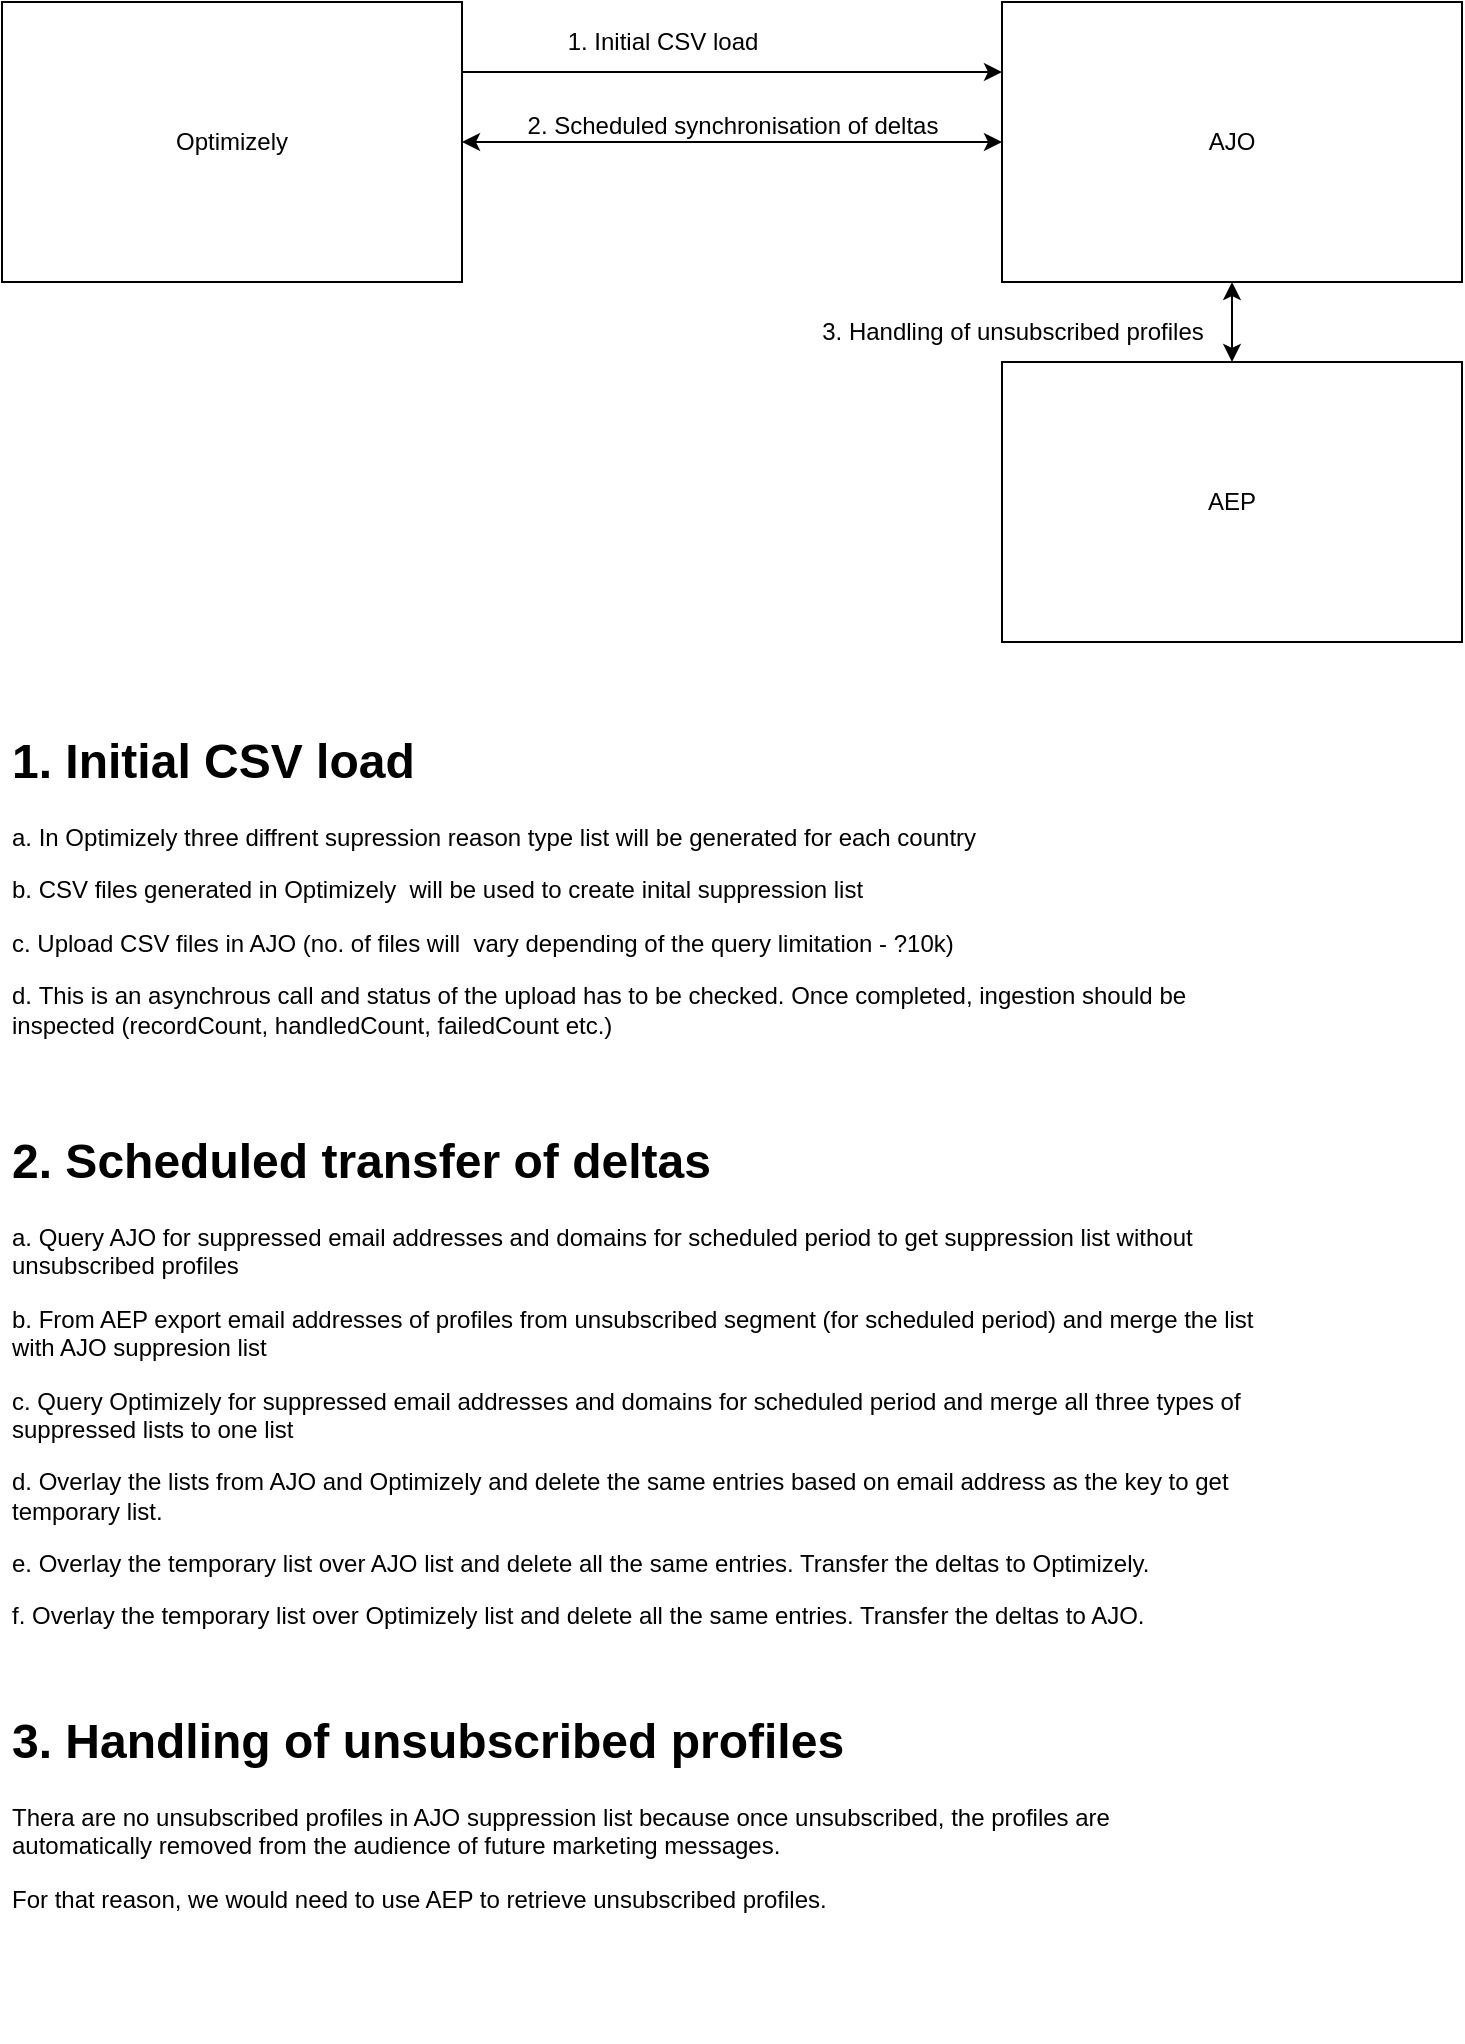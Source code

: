 <mxfile version="20.8.15" type="github"><diagram name="Page-1" id="acfl4QLDFEIcwO-fo6fv"><mxGraphModel dx="1687" dy="869" grid="1" gridSize="10" guides="1" tooltips="1" connect="1" arrows="1" fold="1" page="1" pageScale="1" pageWidth="827" pageHeight="1169" math="0" shadow="0"><root><mxCell id="0"/><mxCell id="1" parent="0"/><mxCell id="xdOmlFDBoD0OPp4gdqih-4" style="edgeStyle=orthogonalEdgeStyle;rounded=0;orthogonalLoop=1;jettySize=auto;html=1;exitX=0;exitY=0.5;exitDx=0;exitDy=0;entryX=1;entryY=0.5;entryDx=0;entryDy=0;startArrow=classic;startFill=1;" parent="1" source="xdOmlFDBoD0OPp4gdqih-2" target="xdOmlFDBoD0OPp4gdqih-3" edge="1"><mxGeometry relative="1" as="geometry"/></mxCell><mxCell id="xdOmlFDBoD0OPp4gdqih-10" style="edgeStyle=orthogonalEdgeStyle;rounded=0;orthogonalLoop=1;jettySize=auto;html=1;exitX=0.5;exitY=1;exitDx=0;exitDy=0;entryX=0.5;entryY=0;entryDx=0;entryDy=0;endArrow=classic;endFill=1;startArrow=classic;startFill=1;" parent="1" source="xdOmlFDBoD0OPp4gdqih-2" target="xdOmlFDBoD0OPp4gdqih-8" edge="1"><mxGeometry relative="1" as="geometry"/></mxCell><mxCell id="xdOmlFDBoD0OPp4gdqih-2" value="AJO" style="rounded=0;whiteSpace=wrap;html=1;" parent="1" vertex="1"><mxGeometry x="540" y="40" width="230" height="140" as="geometry"/></mxCell><mxCell id="xdOmlFDBoD0OPp4gdqih-5" style="edgeStyle=orthogonalEdgeStyle;rounded=0;orthogonalLoop=1;jettySize=auto;html=1;exitX=1;exitY=0.25;exitDx=0;exitDy=0;entryX=0;entryY=0.25;entryDx=0;entryDy=0;" parent="1" source="xdOmlFDBoD0OPp4gdqih-3" target="xdOmlFDBoD0OPp4gdqih-2" edge="1"><mxGeometry relative="1" as="geometry"/></mxCell><mxCell id="xdOmlFDBoD0OPp4gdqih-3" value="Optimizely" style="rounded=0;whiteSpace=wrap;html=1;" parent="1" vertex="1"><mxGeometry x="40" y="40" width="230" height="140" as="geometry"/></mxCell><mxCell id="xdOmlFDBoD0OPp4gdqih-7" value="1. Initial CSV load" style="text;html=1;align=center;verticalAlign=middle;resizable=0;points=[];autosize=1;strokeColor=none;fillColor=none;" parent="1" vertex="1"><mxGeometry x="310" y="45" width="120" height="30" as="geometry"/></mxCell><mxCell id="xdOmlFDBoD0OPp4gdqih-8" value="AEP" style="rounded=0;whiteSpace=wrap;html=1;" parent="1" vertex="1"><mxGeometry x="540" y="220" width="230" height="140" as="geometry"/></mxCell><mxCell id="xdOmlFDBoD0OPp4gdqih-11" value="2. Scheduled synchronisation of deltas" style="text;html=1;align=center;verticalAlign=middle;resizable=0;points=[];autosize=1;strokeColor=none;fillColor=none;" parent="1" vertex="1"><mxGeometry x="290" y="87" width="230" height="30" as="geometry"/></mxCell><mxCell id="xdOmlFDBoD0OPp4gdqih-14" value="3. Handling of unsubscribed profiles" style="text;html=1;align=center;verticalAlign=middle;resizable=0;points=[];autosize=1;strokeColor=none;fillColor=none;" parent="1" vertex="1"><mxGeometry x="440" y="190" width="210" height="30" as="geometry"/></mxCell><mxCell id="xdOmlFDBoD0OPp4gdqih-16" value="&lt;h1&gt;1. Initial CSV load&lt;/h1&gt;&lt;p&gt;a. In Optimizely three diffrent supression reason type list will be generated for each country&lt;br&gt;&lt;/p&gt;&lt;p&gt;b. CSV files generated in Optimizely&amp;nbsp; will be used to create inital suppression list&lt;/p&gt;&lt;p&gt;c. Upload CSV files in AJO (no. of files will&amp;nbsp; vary depending of the query limitation - ?10k)&lt;/p&gt;&lt;p&gt;d.&amp;nbsp;&lt;span style=&quot;background-color: initial;&quot;&gt;This is an asynchrous call and status of the upload has to be checked&lt;/span&gt;&lt;span style=&quot;background-color: initial;&quot;&gt;. Once completed, ingestion should be inspected (recordCount, handledCount, failedCount etc.)&lt;/span&gt;&lt;/p&gt;" style="text;html=1;strokeColor=none;fillColor=none;spacing=5;spacingTop=-20;whiteSpace=wrap;overflow=hidden;rounded=0;" parent="1" vertex="1"><mxGeometry x="40" y="400" width="630" height="170" as="geometry"/></mxCell><mxCell id="xdOmlFDBoD0OPp4gdqih-17" value="&lt;h1&gt;2. Scheduled transfer of deltas&lt;/h1&gt;&lt;p&gt;a. Query AJO for suppressed email addresses and domains for scheduled period to get suppression list without unsubscribed profiles&lt;/p&gt;&lt;p&gt;b. From AEP export email addresses of profiles from&amp;nbsp;&lt;span style=&quot;background-color: initial;&quot;&gt;unsubscribed segment (for scheduled period) and merge the list with AJO suppresion list&lt;/span&gt;&lt;/p&gt;c. Query Optimizely for suppressed email addresses and domains for scheduled period and merge all three types of suppressed lists to one list&lt;p&gt;d. Overlay the lists from AJO and Optimizely and delete the same entries based on email address as the key to get temporary list.&lt;br&gt;&lt;/p&gt;&lt;p&gt;e. Overlay the temporary list over AJO list and delete all the same entries. Transfer the deltas to Optimizely.&lt;br&gt;&lt;/p&gt;&lt;p&gt;f. Overlay the temporary list over Optimizely&amp;nbsp;list and delete all the same entries. Transfer the deltas to AJO.&lt;br&gt;&lt;/p&gt;" style="text;html=1;strokeColor=none;fillColor=none;spacing=5;spacingTop=-20;whiteSpace=wrap;overflow=hidden;rounded=0;" parent="1" vertex="1"><mxGeometry x="40" y="600" width="630" height="270" as="geometry"/></mxCell><mxCell id="xdOmlFDBoD0OPp4gdqih-19" value="&lt;h1&gt;3. Handling of unsubscribed profiles&lt;/h1&gt;&lt;p&gt;Thera are no unsubscribed profiles in AJO suppression list because once unsubscribed, the profiles are automatically removed from the audience of future marketing messages.&lt;br&gt;&lt;/p&gt;&lt;p&gt;For that reason, we would need to use AEP to retrieve unsubscribed profiles.&lt;/p&gt;" style="text;html=1;strokeColor=none;fillColor=none;spacing=5;spacingTop=-20;whiteSpace=wrap;overflow=hidden;rounded=0;" parent="1" vertex="1"><mxGeometry x="40" y="890" width="630" height="170" as="geometry"/></mxCell></root></mxGraphModel></diagram></mxfile>